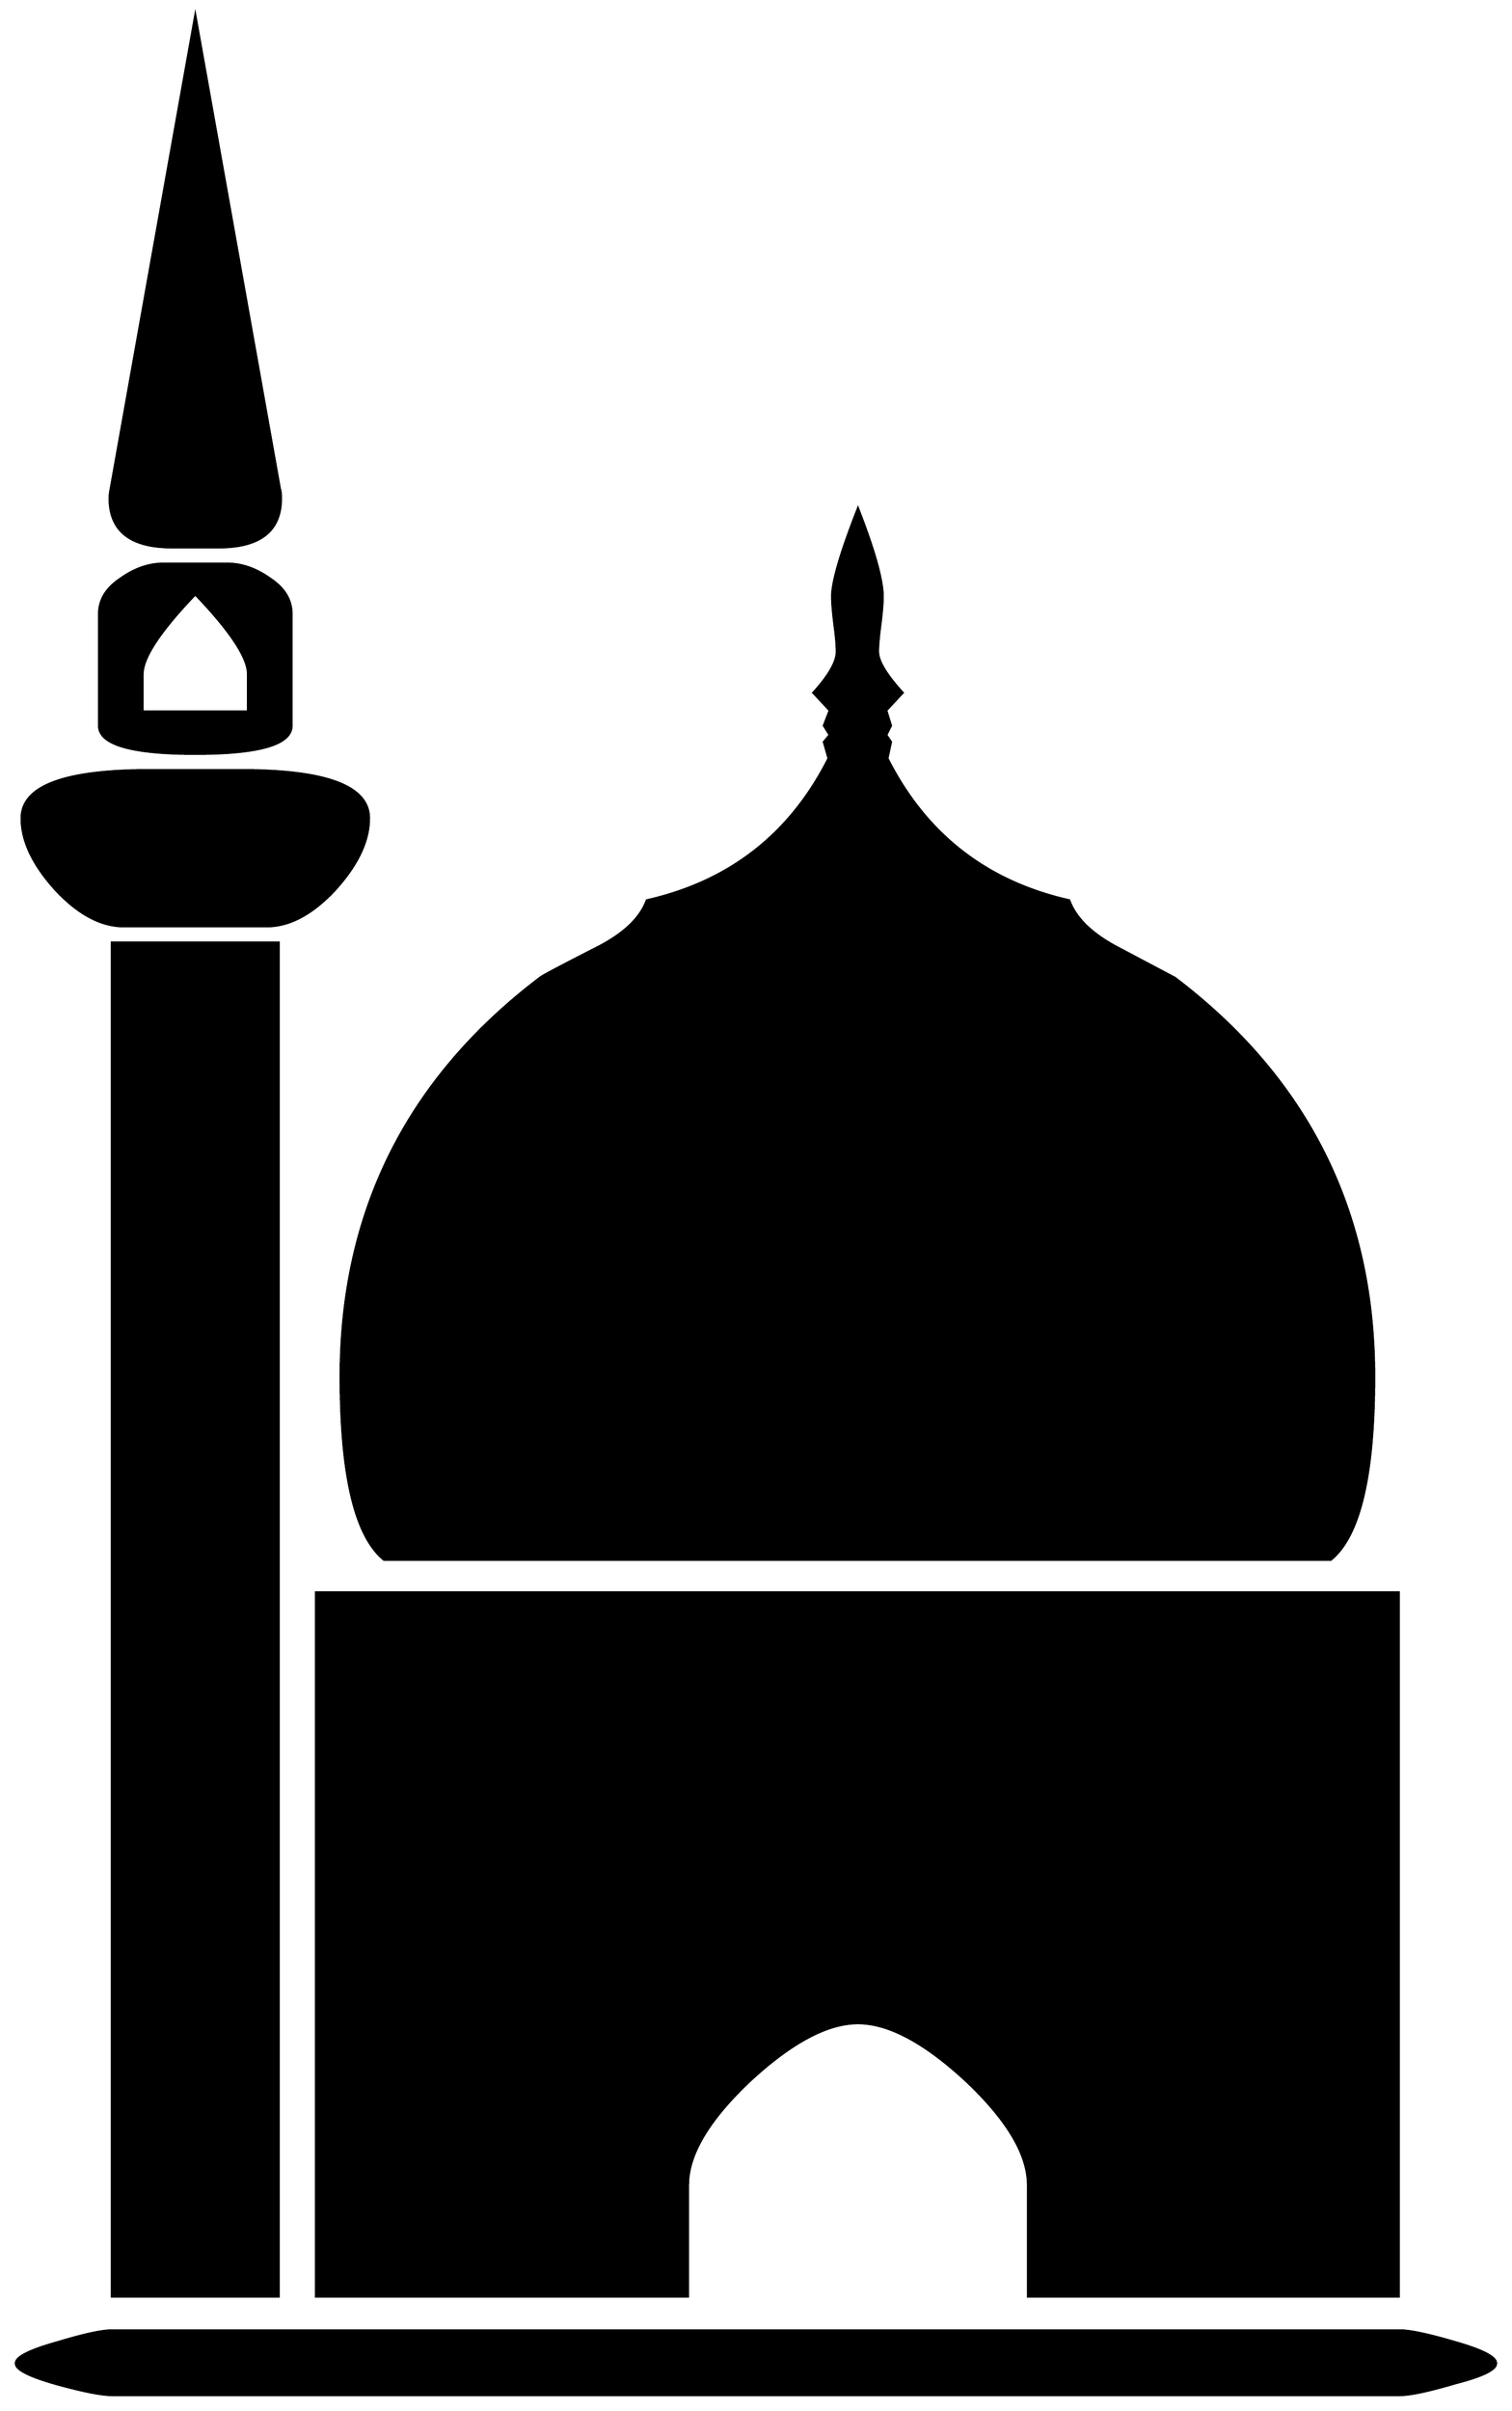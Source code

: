 


\begin{tikzpicture}[y=0.80pt, x=0.80pt, yscale=-1.0, xscale=1.0, inner sep=0pt, outer sep=0pt]
\begin{scope}[shift={(100.0,1706.0)},nonzero rule]
  \path[draw=.,fill=.,line width=1.600pt] (338.0,-1185.0) ..
    controls (338.0,-1157.0) and (320.333,-1143.0) ..
    (285.0,-1143.0) -- (245.0,-1143.0) .. controls
    (209.667,-1143.0) and (192.0,-1157.0) .. (192.0,-1185.0) ..
    controls (192.0,-1187.0) and (192.333,-1189.667) ..
    (193.0,-1193.0) -- (265.0,-1596.0) -- (337.0,-1193.0) ..
    controls (337.667,-1191.0) and (338.0,-1188.333) ..
    (338.0,-1185.0) -- cycle(1270.0,-436.0) .. controls
    (1270.0,-352.0) and (1257.667,-300.0) .. (1233.0,-280.0) --
    (426.0,-280.0) .. controls (401.333,-300.0) and (389.0,-352.0)
    .. (389.0,-436.0) .. controls (389.0,-576.667) and
    (445.667,-690.0) .. (559.0,-776.0) .. controls (560.333,-777.333)
    and (577.333,-786.333) .. (610.0,-803.0) .. controls
    (631.333,-814.333) and (644.667,-827.333) .. (650.0,-842.0) ..
    controls (720.667,-858.0) and (772.333,-898.333) .. (805.0,-963.0)
    -- (801.0,-977.0) -- (806.0,-983.0) -- (801.0,-991.0) --
    (806.0,-1004.0) -- (792.0,-1019.0) .. controls
    (805.333,-1033.667) and (812.0,-1045.333) .. (812.0,-1054.0) ..
    controls (812.0,-1059.333) and (811.333,-1067.0) ..
    (810.0,-1077.0) .. controls (808.667,-1087.667) and
    (808.0,-1095.667) .. (808.0,-1101.0) .. controls
    (808.0,-1113.667) and (815.333,-1138.667) .. (830.0,-1176.0) ..
    controls (844.0,-1140.0) and (851.0,-1115.0) ..
    (851.0,-1101.0) .. controls (851.0,-1095.667) and
    (850.333,-1087.667) .. (849.0,-1077.0) .. controls
    (847.667,-1067.0) and (847.0,-1059.333) .. (847.0,-1054.0) ..
    controls (847.0,-1046.0) and (854.0,-1034.333) ..
    (868.0,-1019.0) -- (854.0,-1004.0) -- (858.0,-991.0) --
    (854.0,-983.0) -- (858.0,-977.0) -- (855.0,-963.0) ..
    controls (887.667,-898.333) and (939.333,-858.0) ..
    (1010.0,-842.0) .. controls (1015.333,-827.333) and
    (1028.333,-814.333) .. (1049.0,-803.0) .. controls
    (1081.667,-785.667) and (1098.667,-776.667) .. (1100.0,-776.0) ..
    controls (1213.333,-690.0) and (1270.0,-576.667) ..
    (1270.0,-436.0) -- cycle(347.0,-991.0) .. controls
    (347.0,-975.0) and (319.667,-967.0) .. (265.0,-967.0) ..
    controls (210.333,-967.0) and (183.0,-975.0) .. (183.0,-991.0)
    -- (183.0,-1086.0) .. controls (183.0,-1098.0) and
    (189.0,-1108.0) .. (201.0,-1116.0) .. controls
    (213.0,-1124.667) and (225.333,-1129.0) .. (238.0,-1129.0) --
    (292.0,-1129.0) .. controls (304.667,-1129.0) and
    (317.0,-1124.667) .. (329.0,-1116.0) .. controls
    (341.0,-1108.0) and (347.0,-1098.0) .. (347.0,-1086.0) --
    (347.0,-991.0) -- cycle(413.0,-912.0) .. controls
    (413.0,-892.667) and (403.333,-872.333) .. (384.0,-851.0) ..
    controls (364.667,-830.333) and (345.333,-820.0) .. (326.0,-820.0)
    -- (204.0,-820.0) .. controls (184.667,-820.0) and
    (165.333,-830.333) .. (146.0,-851.0) .. controls (126.667,-872.333)
    and (117.0,-892.667) .. (117.0,-912.0) .. controls
    (117.0,-939.333) and (153.333,-953.0) .. (226.0,-953.0) --
    (304.0,-953.0) .. controls (376.667,-953.0) and (413.0,-939.333)
    .. (413.0,-912.0) -- cycle(1291.0,348.0) -- (975.0,348.0) --
    (975.0,253.0) .. controls (975.0,227.0) and (957.333,197.333) ..
    (922.0,164.0) .. controls (886.667,131.333) and (856.0,115.0) ..
    (830.0,115.0) .. controls (804.0,115.0) and (773.333,131.333) ..
    (738.0,164.0) .. controls (702.667,197.333) and (685.0,227.0) ..
    (685.0,253.0) -- (685.0,348.0) -- (368.0,348.0) --
    (368.0,-252.0) -- (1291.0,-252.0) -- (1291.0,348.0) --
    cycle(336.0,348.0) -- (194.0,348.0) -- (194.0,-806.0) --
    (336.0,-806.0) -- (336.0,348.0) -- cycle(1374.0,405.0) ..
    controls (1374.0,410.333) and (1362.333,416.0) .. (1339.0,422.0)
    .. controls (1316.333,428.667) and (1300.667,432.0) ..
    (1292.0,432.0) -- (194.0,432.0) .. controls (185.333,432.0)
    and (170.0,429.0) .. (148.0,423.0) .. controls (124.0,416.333)
    and (112.0,410.333) .. (112.0,405.0) .. controls (112.0,399.667)
    and (124.0,393.667) .. (148.0,387.0) .. controls (170.0,380.333)
    and (185.333,377.0) .. (194.0,377.0) -- (1292.0,377.0) ..
    controls (1300.667,377.0) and (1316.333,380.333) .. (1339.0,387.0)
    .. controls (1362.333,393.667) and (1374.0,399.667) ..
    (1374.0,405.0) -- cycle(310.0,-1003.0) -- (310.0,-1035.0) ..
    controls (310.0,-1049.0) and (295.0,-1071.667) ..
    (265.0,-1103.0) .. controls (235.0,-1071.667) and
    (220.0,-1049.0) .. (220.0,-1035.0) -- (220.0,-1003.0) --
    (310.0,-1003.0) -- cycle;
\end{scope}

\end{tikzpicture}

